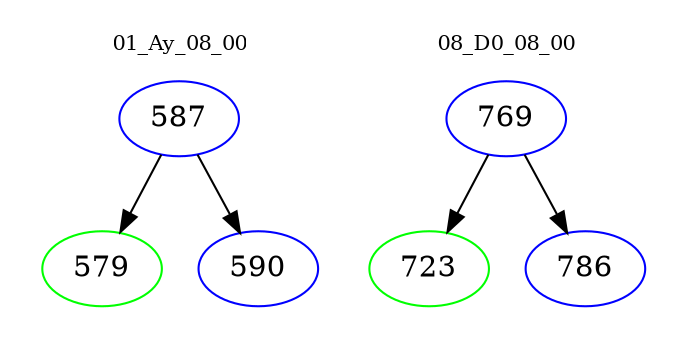 digraph{
subgraph cluster_0 {
color = white
label = "01_Ay_08_00";
fontsize=10;
T0_587 [label="587", color="blue"]
T0_587 -> T0_579 [color="black"]
T0_579 [label="579", color="green"]
T0_587 -> T0_590 [color="black"]
T0_590 [label="590", color="blue"]
}
subgraph cluster_1 {
color = white
label = "08_D0_08_00";
fontsize=10;
T1_769 [label="769", color="blue"]
T1_769 -> T1_723 [color="black"]
T1_723 [label="723", color="green"]
T1_769 -> T1_786 [color="black"]
T1_786 [label="786", color="blue"]
}
}
